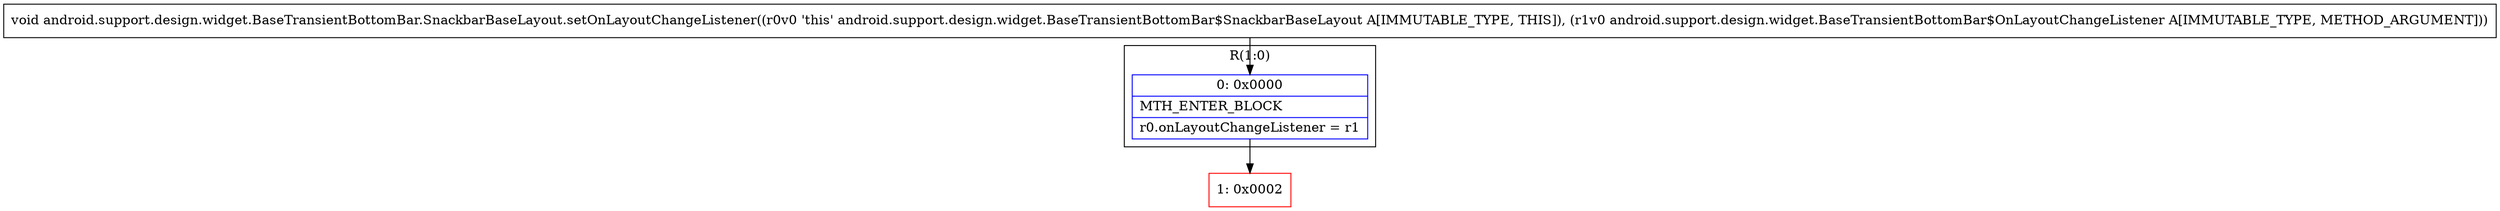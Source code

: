 digraph "CFG forandroid.support.design.widget.BaseTransientBottomBar.SnackbarBaseLayout.setOnLayoutChangeListener(Landroid\/support\/design\/widget\/BaseTransientBottomBar$OnLayoutChangeListener;)V" {
subgraph cluster_Region_2040581826 {
label = "R(1:0)";
node [shape=record,color=blue];
Node_0 [shape=record,label="{0\:\ 0x0000|MTH_ENTER_BLOCK\l|r0.onLayoutChangeListener = r1\l}"];
}
Node_1 [shape=record,color=red,label="{1\:\ 0x0002}"];
MethodNode[shape=record,label="{void android.support.design.widget.BaseTransientBottomBar.SnackbarBaseLayout.setOnLayoutChangeListener((r0v0 'this' android.support.design.widget.BaseTransientBottomBar$SnackbarBaseLayout A[IMMUTABLE_TYPE, THIS]), (r1v0 android.support.design.widget.BaseTransientBottomBar$OnLayoutChangeListener A[IMMUTABLE_TYPE, METHOD_ARGUMENT])) }"];
MethodNode -> Node_0;
Node_0 -> Node_1;
}

